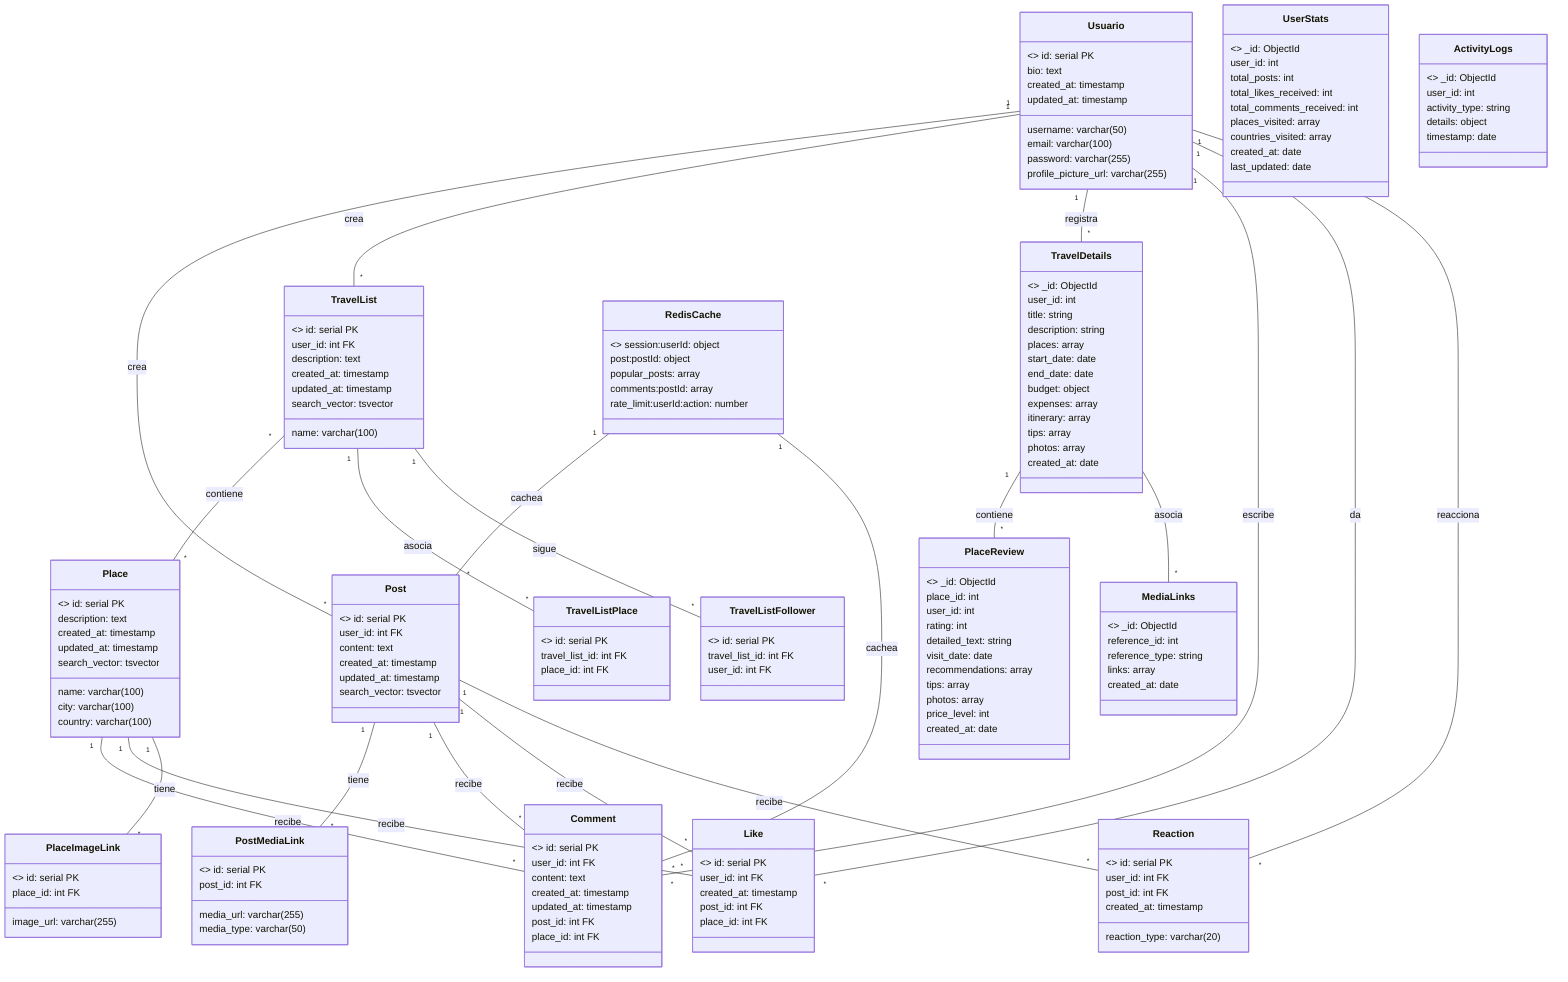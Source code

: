 classDiagram
    %% Esquema de Colores
    class Usuario {
        <<PostgreSQL>> id: serial PK
        username: varchar(50)
        email: varchar(100)
        password: varchar(255)
        bio: text
        profile_picture_url: varchar(255)
        created_at: timestamp
        updated_at: timestamp
    }

    class Post {
        <<PostgreSQL>> id: serial PK
        user_id: int FK
        content: text
        created_at: timestamp
        updated_at: timestamp
        search_vector: tsvector
    }

    class Place {
        <<PostgreSQL>> id: serial PK
        name: varchar(100)
        description: text
        city: varchar(100)
        country: varchar(100)
        created_at: timestamp
        updated_at: timestamp
        search_vector: tsvector
    }

    class TravelList {
        <<PostgreSQL>> id: serial PK
        user_id: int FK
        name: varchar(100)
        description: text
        created_at: timestamp
        updated_at: timestamp
        search_vector: tsvector
    }

    class TravelListPlace {
        <<PostgreSQL>> id: serial PK
        travel_list_id: int FK
        place_id: int FK
    }

    class TravelListFollower {
        <<PostgreSQL>> id: serial PK
        travel_list_id: int FK
        user_id: int FK
    }

    class Comment {
        <<PostgreSQL>> id: serial PK
        user_id: int FK
        content: text
        created_at: timestamp
        updated_at: timestamp
        post_id: int FK
        place_id: int FK
    }

    class Like {
        <<PostgreSQL>> id: serial PK
        user_id: int FK
        created_at: timestamp
        post_id: int FK
        place_id: int FK
    }

    class Reaction {
        <<PostgreSQL>> id: serial PK
        user_id: int FK
        post_id: int FK
        reaction_type: varchar(20)
        created_at: timestamp
    }

    class PostMediaLink {
        <<PostgreSQL>> id: serial PK
        post_id: int FK
        media_url: varchar(255)
        media_type: varchar(50)
    }

    class PlaceImageLink {
        <<PostgreSQL>> id: serial PK
        place_id: int FK
        image_url: varchar(255)
    }

    class TravelDetails {
        <<MongoDB>> _id: ObjectId
        user_id: int
        title: string
        description: string
        places: array
        start_date: date
        end_date: date
        budget: object
        expenses: array
        itinerary: array
        tips: array
        photos: array
        created_at: date
    }

    class UserStats {
        <<MongoDB>> _id: ObjectId
        user_id: int
        total_posts: int
        total_likes_received: int
        total_comments_received: int
        places_visited: array
        countries_visited: array
        created_at: date
        last_updated: date
    }

    class ActivityLogs {
        <<MongoDB>> _id: ObjectId
        user_id: int
        activity_type: string
        details: object
        timestamp: date
    }

    class PlaceReview {
        <<MongoDB>> _id: ObjectId
        place_id: int
        user_id: int
        rating: int
        detailed_text: string
        visit_date: date
        recommendations: array
        tips: array
        photos: array
        price_level: int
        created_at: date
    }

    class MediaLinks {
        <<MongoDB>> _id: ObjectId
        reference_id: int
        reference_type: string
        links: array
        created_at: date
    }

    class RedisCache {
        <<Redis>> session:userId: object
        post:postId: object
        popular_posts: array
        comments:postId: array
        rate_limit:userId:action: number
    }

    %% Relaciones
    Usuario "1" -- "*" Post: crea
    Usuario "1" -- "*" TravelList: crea
    Usuario "1" -- "*" TravelDetails: registra
    Usuario "1" -- "*" Comment: escribe
    Usuario "1" -- "*" Like: da
    Usuario "1" -- "*" Reaction: reacciona

    Post "1" -- "*" PostMediaLink: tiene
    Post "1" -- "*" Comment: recibe
    Post "1" -- "*" Like: recibe
    Post "1" -- "*" Reaction: recibe

    TravelList "*" -- "*" Place: contiene
    TravelList "1" -- "*" TravelListPlace: asocia
    TravelList "1" -- "*" TravelListFollower: sigue

    Place "1" -- "*" Comment: recibe
    Place "1" -- "*" Like: recibe
    Place "1" -- "*" PlaceImageLink: tiene

    TravelDetails "1" -- "*" PlaceReview: contiene
    TravelDetails "1" -- "*" MediaLinks: asocia

    RedisCache "1" -- "*" Post: cachea
    RedisCache "1" -- "*" Comment: cachea